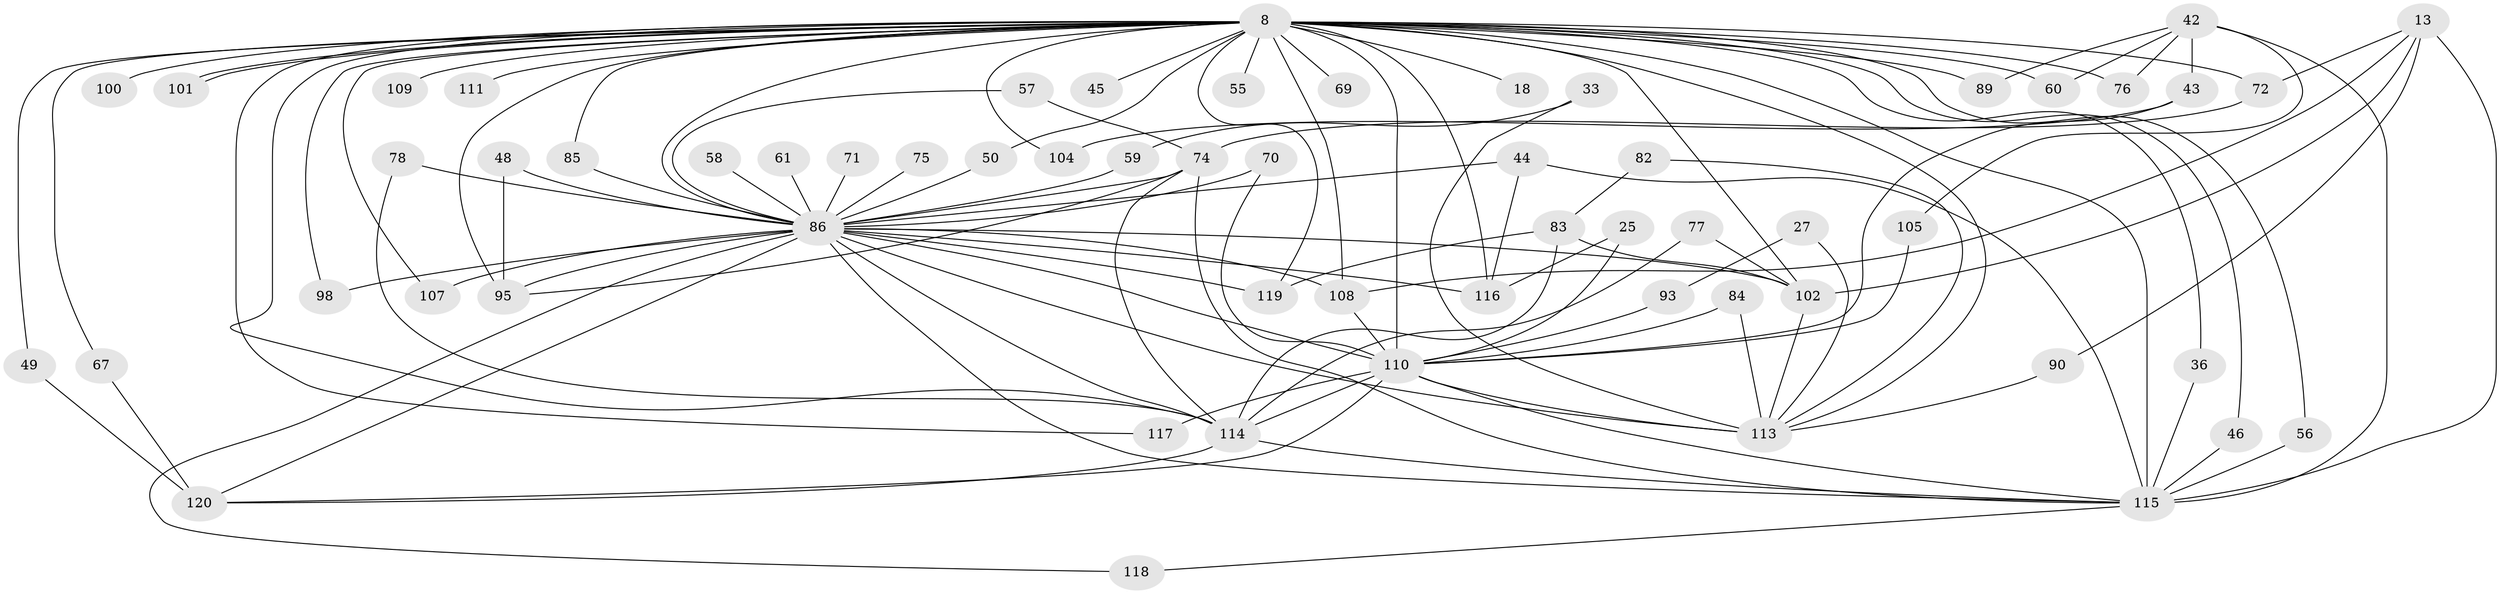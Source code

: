 // original degree distribution, {28: 0.016666666666666666, 14: 0.008333333333333333, 20: 0.008333333333333333, 19: 0.016666666666666666, 16: 0.008333333333333333, 25: 0.008333333333333333, 17: 0.008333333333333333, 29: 0.008333333333333333, 3: 0.21666666666666667, 5: 0.03333333333333333, 10: 0.016666666666666666, 7: 0.025, 6: 0.041666666666666664, 2: 0.5583333333333333, 4: 0.025}
// Generated by graph-tools (version 1.1) at 2025/44/03/09/25 04:44:03]
// undirected, 60 vertices, 116 edges
graph export_dot {
graph [start="1"]
  node [color=gray90,style=filled];
  8 [super="+7+5"];
  13;
  18;
  25;
  27;
  33;
  36;
  42;
  43;
  44 [super="+31"];
  45;
  46;
  48;
  49;
  50;
  55;
  56;
  57 [super="+54"];
  58;
  59;
  60;
  61;
  67;
  69;
  70;
  71;
  72 [super="+66"];
  74 [super="+51"];
  75;
  76;
  77;
  78 [super="+64"];
  82;
  83 [super="+53+73"];
  84;
  85;
  86 [super="+81+10"];
  89 [super="+35+63"];
  90;
  93;
  95 [super="+30+37+88"];
  98;
  100;
  101;
  102 [super="+26+94+65"];
  104 [super="+87"];
  105;
  107 [super="+103"];
  108 [super="+32+92"];
  109;
  110 [super="+62+9"];
  111;
  113 [super="+24+68"];
  114 [super="+12+106+21+112"];
  115 [super="+14+6"];
  116 [super="+15+97+99"];
  117 [super="+22"];
  118;
  119 [super="+29"];
  120 [super="+38+96"];
  8 -- 36;
  8 -- 46;
  8 -- 55 [weight=2];
  8 -- 56;
  8 -- 69 [weight=2];
  8 -- 72 [weight=2];
  8 -- 76;
  8 -- 85;
  8 -- 100 [weight=2];
  8 -- 101;
  8 -- 101;
  8 -- 111 [weight=2];
  8 -- 117;
  8 -- 18 [weight=2];
  8 -- 102 [weight=3];
  8 -- 104 [weight=2];
  8 -- 107;
  8 -- 45 [weight=2];
  8 -- 49;
  8 -- 50;
  8 -- 115 [weight=8];
  8 -- 119;
  8 -- 113;
  8 -- 95 [weight=4];
  8 -- 67;
  8 -- 86 [weight=9];
  8 -- 98;
  8 -- 109 [weight=2];
  8 -- 110 [weight=10];
  8 -- 114 [weight=4];
  8 -- 116 [weight=3];
  8 -- 60;
  8 -- 89 [weight=2];
  8 -- 108;
  13 -- 90;
  13 -- 108;
  13 -- 115 [weight=2];
  13 -- 102 [weight=3];
  13 -- 72 [weight=2];
  25 -- 116;
  25 -- 110;
  27 -- 93;
  27 -- 113 [weight=2];
  33 -- 59;
  33 -- 113 [weight=2];
  36 -- 115;
  42 -- 43;
  42 -- 60;
  42 -- 76;
  42 -- 105;
  42 -- 115 [weight=2];
  42 -- 89;
  43 -- 104;
  43 -- 110;
  44 -- 116;
  44 -- 115;
  44 -- 86;
  46 -- 115;
  48 -- 95;
  48 -- 86;
  49 -- 120;
  50 -- 86;
  56 -- 115;
  57 -- 74;
  57 -- 86 [weight=2];
  58 -- 86 [weight=2];
  59 -- 86;
  61 -- 86 [weight=2];
  67 -- 120;
  70 -- 110;
  70 -- 86;
  71 -- 86 [weight=2];
  72 -- 74;
  74 -- 115;
  74 -- 114;
  74 -- 95;
  74 -- 86;
  75 -- 86 [weight=2];
  77 -- 114;
  77 -- 102;
  78 -- 114;
  78 -- 86 [weight=3];
  82 -- 113;
  82 -- 83;
  83 -- 114 [weight=3];
  83 -- 102;
  83 -- 119;
  84 -- 113;
  84 -- 110;
  85 -- 86;
  86 -- 110 [weight=6];
  86 -- 95;
  86 -- 98;
  86 -- 102;
  86 -- 113 [weight=3];
  86 -- 114;
  86 -- 115 [weight=5];
  86 -- 116 [weight=2];
  86 -- 118;
  86 -- 119;
  86 -- 120 [weight=2];
  86 -- 108;
  86 -- 107;
  90 -- 113;
  93 -- 110;
  102 -- 113 [weight=2];
  105 -- 110;
  108 -- 110;
  110 -- 113;
  110 -- 114 [weight=3];
  110 -- 115 [weight=5];
  110 -- 117 [weight=2];
  110 -- 120 [weight=2];
  114 -- 115;
  114 -- 120;
  115 -- 118;
}
